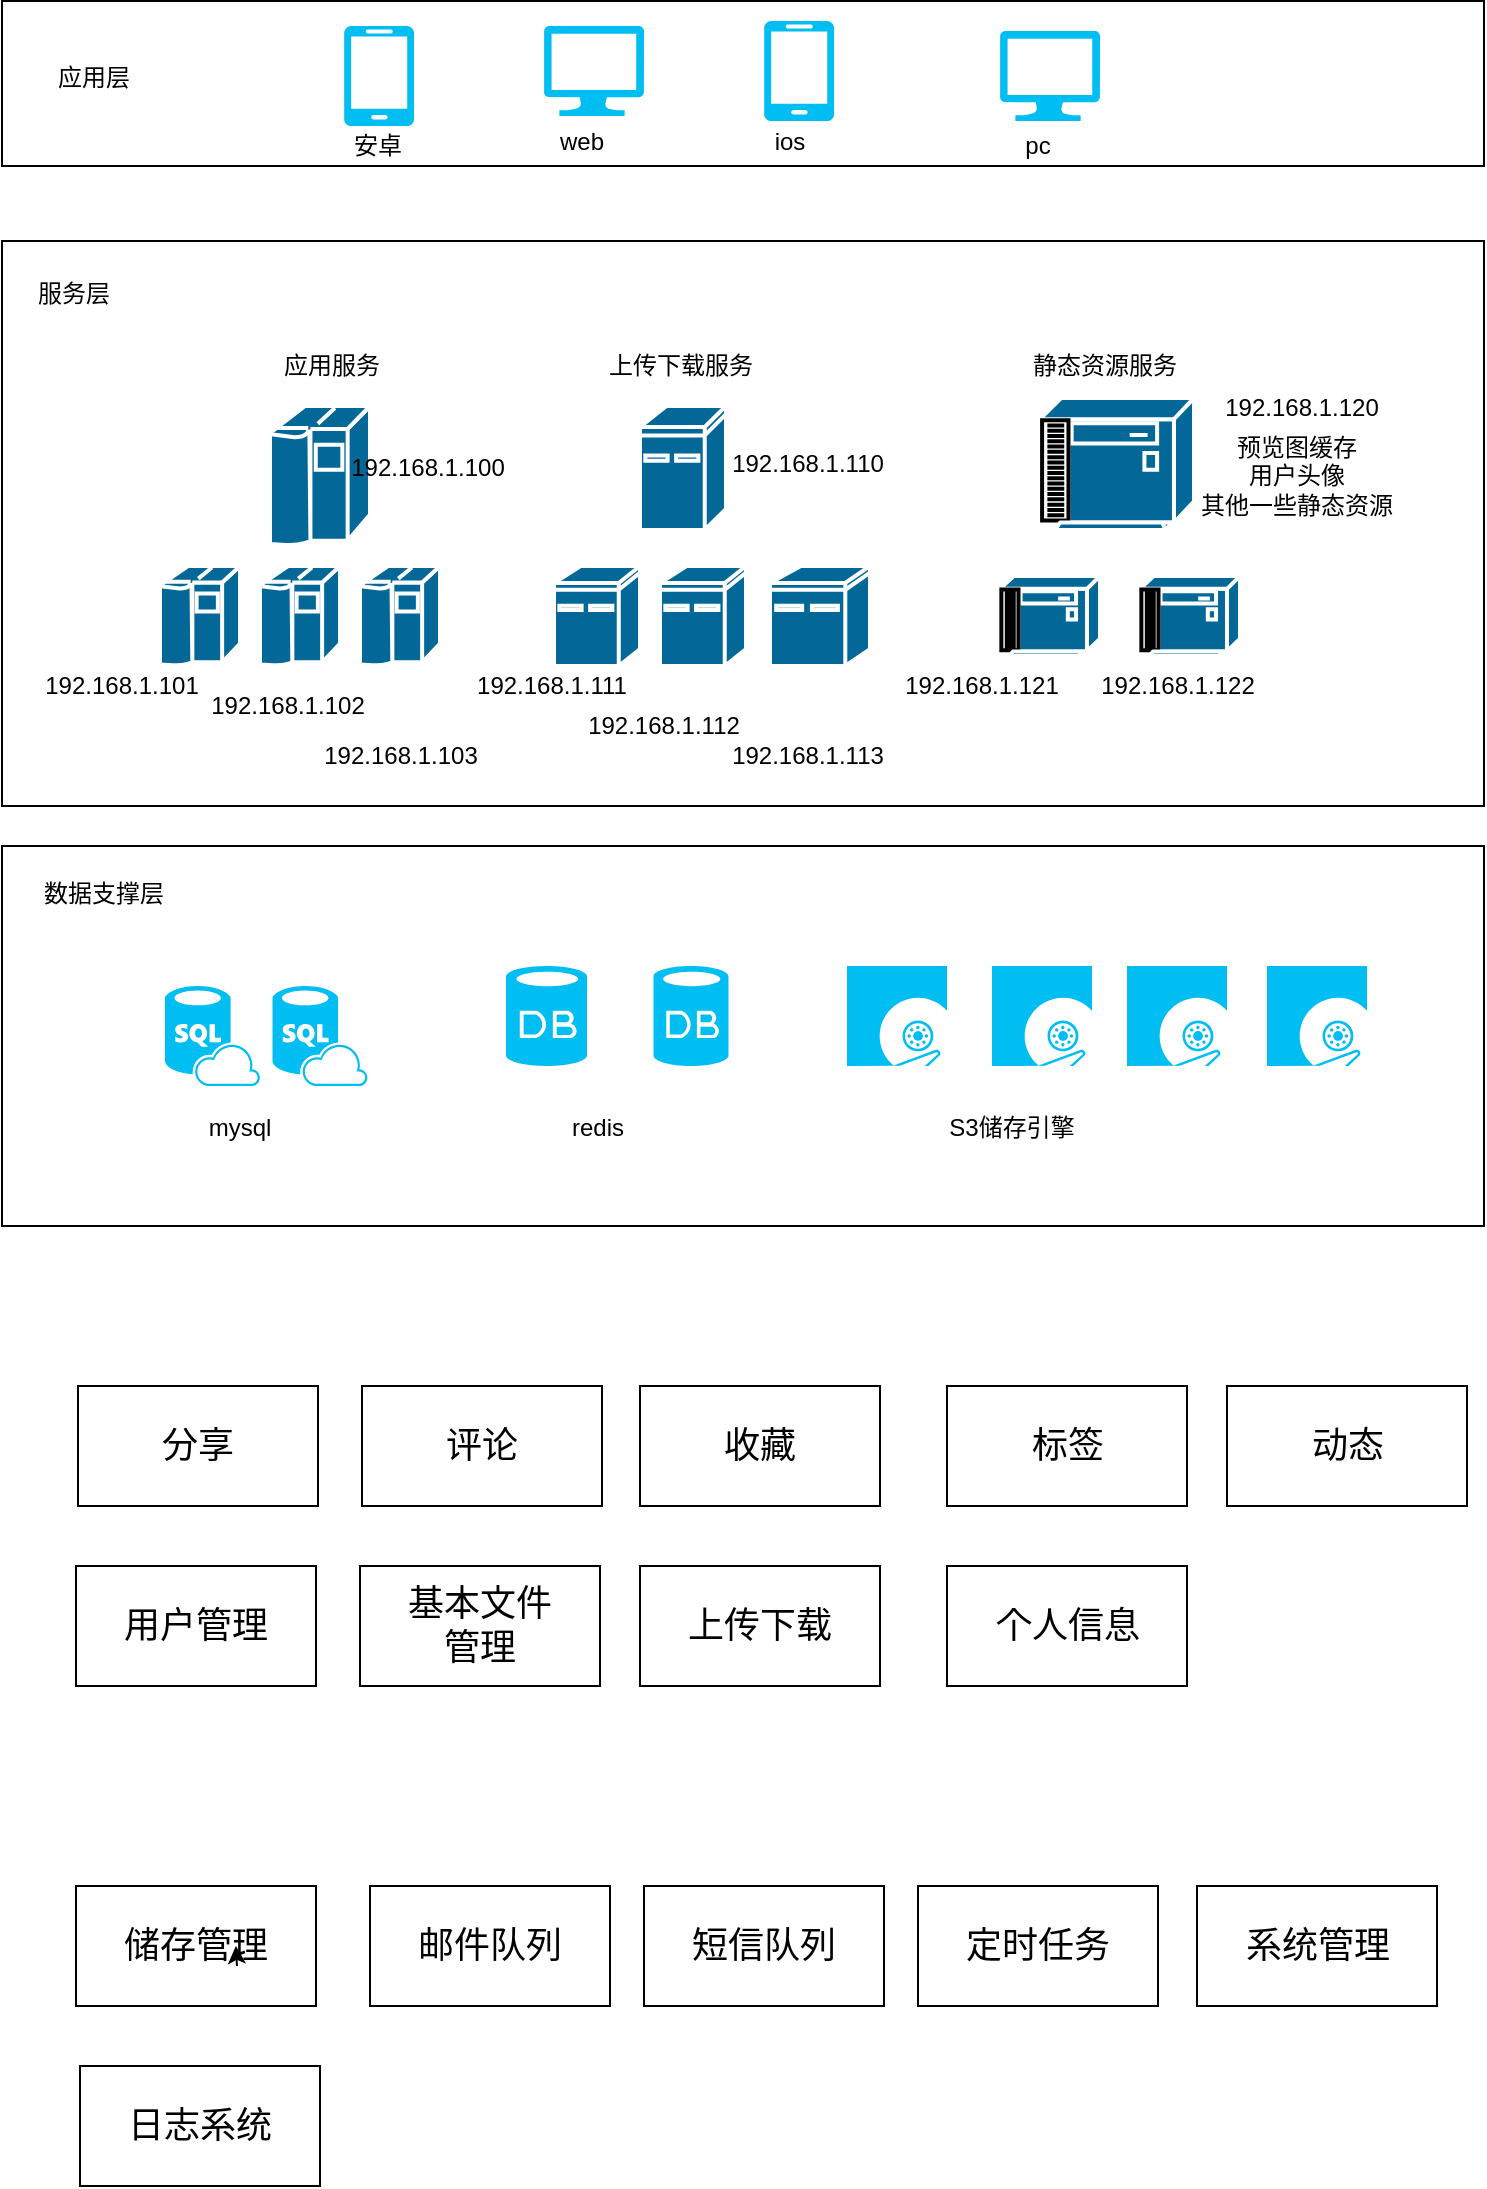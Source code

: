 <mxfile version="12.4.9" type="github">
  <diagram id="QiGTYNl4N9ceNPrgLzq6" name="第 1 页">
    <mxGraphModel dx="1407" dy="733" grid="1" gridSize="10" guides="1" tooltips="1" connect="1" arrows="1" fold="1" page="1" pageScale="1" pageWidth="827" pageHeight="1169" math="0" shadow="0">
      <root>
        <mxCell id="0"/>
        <mxCell id="1" parent="0"/>
        <mxCell id="1fBcFO8rb7ZJvFcUv1nq-8" value="" style="rounded=0;whiteSpace=wrap;html=1;" vertex="1" parent="1">
          <mxGeometry x="49" y="450" width="741" height="190" as="geometry"/>
        </mxCell>
        <mxCell id="1fBcFO8rb7ZJvFcUv1nq-3" value="" style="rounded=0;whiteSpace=wrap;html=1;" vertex="1" parent="1">
          <mxGeometry x="49" y="147.5" width="741" height="282.5" as="geometry"/>
        </mxCell>
        <mxCell id="1fBcFO8rb7ZJvFcUv1nq-2" value="" style="rounded=0;whiteSpace=wrap;html=1;" vertex="1" parent="1">
          <mxGeometry x="49" y="27.5" width="741" height="82.5" as="geometry"/>
        </mxCell>
        <mxCell id="pDK3zzf52nW7GtSUq7cf-19" value="" style="verticalLabelPosition=bottom;html=1;verticalAlign=top;align=center;strokeColor=none;fillColor=#00BEF2;shape=mxgraph.azure.mobile;pointerEvents=1;" parent="1" vertex="1">
          <mxGeometry x="220" y="40" width="35" height="50" as="geometry"/>
        </mxCell>
        <mxCell id="pDK3zzf52nW7GtSUq7cf-22" value="" style="verticalLabelPosition=bottom;html=1;verticalAlign=top;align=center;strokeColor=none;fillColor=#00BEF2;shape=mxgraph.azure.computer;pointerEvents=1;" parent="1" vertex="1">
          <mxGeometry x="320" y="40" width="50" height="45" as="geometry"/>
        </mxCell>
        <mxCell id="pDK3zzf52nW7GtSUq7cf-23" value="" style="verticalLabelPosition=bottom;html=1;verticalAlign=top;align=center;strokeColor=none;fillColor=#00BEF2;shape=mxgraph.azure.mobile;pointerEvents=1;" parent="1" vertex="1">
          <mxGeometry x="430" y="37.5" width="35" height="50" as="geometry"/>
        </mxCell>
        <mxCell id="pDK3zzf52nW7GtSUq7cf-24" value="" style="verticalLabelPosition=bottom;html=1;verticalAlign=top;align=center;strokeColor=none;fillColor=#00BEF2;shape=mxgraph.azure.computer;pointerEvents=1;" parent="1" vertex="1">
          <mxGeometry x="548" y="42.5" width="50" height="45" as="geometry"/>
        </mxCell>
        <mxCell id="pDK3zzf52nW7GtSUq7cf-25" value="" style="shape=mxgraph.cisco.computers_and_peripherals.ibm_mainframe;html=1;pointerEvents=1;dashed=0;fillColor=#036897;strokeColor=#ffffff;strokeWidth=2;verticalLabelPosition=bottom;verticalAlign=top;align=center;outlineConnect=0;" parent="1" vertex="1">
          <mxGeometry x="183" y="230" width="50" height="70" as="geometry"/>
        </mxCell>
        <mxCell id="pDK3zzf52nW7GtSUq7cf-26" value="" style="shape=mxgraph.cisco.computers_and_peripherals.ibm_mini_as400;html=1;pointerEvents=1;dashed=0;fillColor=#036897;strokeColor=#ffffff;strokeWidth=2;verticalLabelPosition=bottom;verticalAlign=top;align=center;outlineConnect=0;" parent="1" vertex="1">
          <mxGeometry x="368" y="230" width="43" height="62" as="geometry"/>
        </mxCell>
        <mxCell id="pDK3zzf52nW7GtSUq7cf-27" value="" style="shape=mxgraph.cisco.controllers_and_modules.3x74_(floor)_cluster_controller;html=1;pointerEvents=1;dashed=0;fillColor=#036897;strokeColor=#ffffff;strokeWidth=2;verticalLabelPosition=bottom;verticalAlign=top;align=center;outlineConnect=0;" parent="1" vertex="1">
          <mxGeometry x="568" y="226" width="77" height="66" as="geometry"/>
        </mxCell>
        <mxCell id="pDK3zzf52nW7GtSUq7cf-33" value="" style="shape=mxgraph.cisco.computers_and_peripherals.ibm_mainframe;html=1;pointerEvents=1;dashed=0;fillColor=#036897;strokeColor=#ffffff;strokeWidth=2;verticalLabelPosition=bottom;verticalAlign=top;align=center;outlineConnect=0;" parent="1" vertex="1">
          <mxGeometry x="128" y="310" width="40" height="50" as="geometry"/>
        </mxCell>
        <mxCell id="pDK3zzf52nW7GtSUq7cf-34" value="" style="shape=mxgraph.cisco.computers_and_peripherals.ibm_mainframe;html=1;pointerEvents=1;dashed=0;fillColor=#036897;strokeColor=#ffffff;strokeWidth=2;verticalLabelPosition=bottom;verticalAlign=top;align=center;outlineConnect=0;" parent="1" vertex="1">
          <mxGeometry x="178" y="310" width="40" height="50" as="geometry"/>
        </mxCell>
        <mxCell id="pDK3zzf52nW7GtSUq7cf-35" value="" style="shape=mxgraph.cisco.computers_and_peripherals.ibm_mainframe;html=1;pointerEvents=1;dashed=0;fillColor=#036897;strokeColor=#ffffff;strokeWidth=2;verticalLabelPosition=bottom;verticalAlign=top;align=center;outlineConnect=0;" parent="1" vertex="1">
          <mxGeometry x="228" y="310" width="40" height="50" as="geometry"/>
        </mxCell>
        <mxCell id="pDK3zzf52nW7GtSUq7cf-38" value="" style="shape=mxgraph.cisco.computers_and_peripherals.ibm_mini_as400;html=1;pointerEvents=1;dashed=0;fillColor=#036897;strokeColor=#ffffff;strokeWidth=2;verticalLabelPosition=bottom;verticalAlign=top;align=center;outlineConnect=0;" parent="1" vertex="1">
          <mxGeometry x="325" y="310" width="43" height="50" as="geometry"/>
        </mxCell>
        <mxCell id="pDK3zzf52nW7GtSUq7cf-39" value="" style="shape=mxgraph.cisco.computers_and_peripherals.ibm_mini_as400;html=1;pointerEvents=1;dashed=0;fillColor=#036897;strokeColor=#ffffff;strokeWidth=2;verticalLabelPosition=bottom;verticalAlign=top;align=center;outlineConnect=0;" parent="1" vertex="1">
          <mxGeometry x="378" y="310" width="43" height="50" as="geometry"/>
        </mxCell>
        <mxCell id="pDK3zzf52nW7GtSUq7cf-40" value="" style="shape=mxgraph.cisco.computers_and_peripherals.ibm_mini_as400;html=1;pointerEvents=1;dashed=0;fillColor=#036897;strokeColor=#ffffff;strokeWidth=2;verticalLabelPosition=bottom;verticalAlign=top;align=center;outlineConnect=0;" parent="1" vertex="1">
          <mxGeometry x="433" y="310" width="50" height="50" as="geometry"/>
        </mxCell>
        <mxCell id="pDK3zzf52nW7GtSUq7cf-41" value="" style="shape=mxgraph.cisco.controllers_and_modules.3x74_(floor)_cluster_controller;html=1;pointerEvents=1;dashed=0;fillColor=#036897;strokeColor=#ffffff;strokeWidth=2;verticalLabelPosition=bottom;verticalAlign=top;align=center;outlineConnect=0;" parent="1" vertex="1">
          <mxGeometry x="548" y="315" width="50" height="40" as="geometry"/>
        </mxCell>
        <mxCell id="pDK3zzf52nW7GtSUq7cf-42" value="" style="shape=mxgraph.cisco.controllers_and_modules.3x74_(floor)_cluster_controller;html=1;pointerEvents=1;dashed=0;fillColor=#036897;strokeColor=#ffffff;strokeWidth=2;verticalLabelPosition=bottom;verticalAlign=top;align=center;outlineConnect=0;" parent="1" vertex="1">
          <mxGeometry x="618" y="315" width="50" height="40" as="geometry"/>
        </mxCell>
        <mxCell id="pDK3zzf52nW7GtSUq7cf-43" value="" style="verticalLabelPosition=bottom;html=1;verticalAlign=top;align=center;strokeColor=none;fillColor=#00BEF2;shape=mxgraph.azure.sql_database_sql_azure;" parent="1" vertex="1">
          <mxGeometry x="130.5" y="520" width="47.5" height="50" as="geometry"/>
        </mxCell>
        <mxCell id="pDK3zzf52nW7GtSUq7cf-44" value="" style="verticalLabelPosition=bottom;html=1;verticalAlign=top;align=center;strokeColor=none;fillColor=#00BEF2;shape=mxgraph.azure.operating_system_image;" parent="1" vertex="1">
          <mxGeometry x="471.5" y="510" width="50" height="50" as="geometry"/>
        </mxCell>
        <mxCell id="pDK3zzf52nW7GtSUq7cf-45" value="" style="verticalLabelPosition=bottom;html=1;verticalAlign=top;align=center;strokeColor=none;fillColor=#00BEF2;shape=mxgraph.azure.sql_database_sql_azure;" parent="1" vertex="1">
          <mxGeometry x="184.25" y="520" width="47.5" height="50" as="geometry"/>
        </mxCell>
        <mxCell id="pDK3zzf52nW7GtSUq7cf-46" value="" style="verticalLabelPosition=bottom;html=1;verticalAlign=top;align=center;strokeColor=none;fillColor=#00BEF2;shape=mxgraph.azure.database;" parent="1" vertex="1">
          <mxGeometry x="301" y="510" width="40.5" height="50" as="geometry"/>
        </mxCell>
        <mxCell id="pDK3zzf52nW7GtSUq7cf-47" value="" style="verticalLabelPosition=bottom;html=1;verticalAlign=top;align=center;strokeColor=none;fillColor=#00BEF2;shape=mxgraph.azure.database;" parent="1" vertex="1">
          <mxGeometry x="374.75" y="510" width="37.5" height="50" as="geometry"/>
        </mxCell>
        <mxCell id="DhgyCHtqx01L9qddXzzI-3" value="应用服务" style="text;html=1;strokeColor=none;fillColor=none;align=center;verticalAlign=middle;whiteSpace=wrap;rounded=0;" parent="1" vertex="1">
          <mxGeometry x="183" y="200" width="62" height="20" as="geometry"/>
        </mxCell>
        <mxCell id="DhgyCHtqx01L9qddXzzI-4" value="上传下载服务" style="text;html=1;strokeColor=none;fillColor=none;align=center;verticalAlign=middle;whiteSpace=wrap;rounded=0;" parent="1" vertex="1">
          <mxGeometry x="344" y="200" width="89" height="20" as="geometry"/>
        </mxCell>
        <mxCell id="DhgyCHtqx01L9qddXzzI-5" value="静态资源服务" style="text;html=1;strokeColor=none;fillColor=none;align=center;verticalAlign=middle;whiteSpace=wrap;rounded=0;" parent="1" vertex="1">
          <mxGeometry x="556" y="200" width="89" height="20" as="geometry"/>
        </mxCell>
        <mxCell id="DhgyCHtqx01L9qddXzzI-6" value="" style="verticalLabelPosition=bottom;html=1;verticalAlign=top;align=center;strokeColor=none;fillColor=#00BEF2;shape=mxgraph.azure.operating_system_image;" parent="1" vertex="1">
          <mxGeometry x="544" y="510" width="50" height="50" as="geometry"/>
        </mxCell>
        <mxCell id="DhgyCHtqx01L9qddXzzI-7" value="" style="verticalLabelPosition=bottom;html=1;verticalAlign=top;align=center;strokeColor=none;fillColor=#00BEF2;shape=mxgraph.azure.operating_system_image;" parent="1" vertex="1">
          <mxGeometry x="681.5" y="510" width="50" height="50" as="geometry"/>
        </mxCell>
        <mxCell id="DhgyCHtqx01L9qddXzzI-8" value="" style="verticalLabelPosition=bottom;html=1;verticalAlign=top;align=center;strokeColor=none;fillColor=#00BEF2;shape=mxgraph.azure.operating_system_image;" parent="1" vertex="1">
          <mxGeometry x="611.5" y="510" width="50" height="50" as="geometry"/>
        </mxCell>
        <mxCell id="DhgyCHtqx01L9qddXzzI-12" value="预览图缓存&lt;br&gt;用户头像&lt;br&gt;其他一些静态资源" style="text;html=1;strokeColor=none;fillColor=none;align=center;verticalAlign=middle;whiteSpace=wrap;rounded=0;" parent="1" vertex="1">
          <mxGeometry x="645" y="230" width="103" height="70" as="geometry"/>
        </mxCell>
        <mxCell id="DhgyCHtqx01L9qddXzzI-13" value="192.168.1.100" style="text;html=1;strokeColor=none;fillColor=none;align=center;verticalAlign=middle;whiteSpace=wrap;rounded=0;" parent="1" vertex="1">
          <mxGeometry x="230.5" y="251" width="62" height="20" as="geometry"/>
        </mxCell>
        <mxCell id="DhgyCHtqx01L9qddXzzI-14" value="192.168.1.101" style="text;html=1;strokeColor=none;fillColor=none;align=center;verticalAlign=middle;whiteSpace=wrap;rounded=0;" parent="1" vertex="1">
          <mxGeometry x="78" y="360" width="62" height="20" as="geometry"/>
        </mxCell>
        <mxCell id="DhgyCHtqx01L9qddXzzI-15" value="192.168.1.102" style="text;html=1;strokeColor=none;fillColor=none;align=center;verticalAlign=middle;whiteSpace=wrap;rounded=0;" parent="1" vertex="1">
          <mxGeometry x="161" y="370" width="62" height="20" as="geometry"/>
        </mxCell>
        <mxCell id="DhgyCHtqx01L9qddXzzI-16" value="192.168.1.103" style="text;html=1;strokeColor=none;fillColor=none;align=center;verticalAlign=middle;whiteSpace=wrap;rounded=0;" parent="1" vertex="1">
          <mxGeometry x="218" y="400" width="61" height="10" as="geometry"/>
        </mxCell>
        <mxCell id="DhgyCHtqx01L9qddXzzI-17" value="192.168.1.111" style="text;html=1;strokeColor=none;fillColor=none;align=center;verticalAlign=middle;whiteSpace=wrap;rounded=0;" parent="1" vertex="1">
          <mxGeometry x="292.5" y="360" width="62" height="20" as="geometry"/>
        </mxCell>
        <mxCell id="DhgyCHtqx01L9qddXzzI-18" value="192.168.1.110" style="text;html=1;strokeColor=none;fillColor=none;align=center;verticalAlign=middle;whiteSpace=wrap;rounded=0;" parent="1" vertex="1">
          <mxGeometry x="421" y="249" width="62" height="20" as="geometry"/>
        </mxCell>
        <mxCell id="DhgyCHtqx01L9qddXzzI-19" value="192.168.1.112" style="text;html=1;strokeColor=none;fillColor=none;align=center;verticalAlign=middle;whiteSpace=wrap;rounded=0;" parent="1" vertex="1">
          <mxGeometry x="349" y="380" width="62" height="20" as="geometry"/>
        </mxCell>
        <mxCell id="DhgyCHtqx01L9qddXzzI-20" value="192.168.1.113" style="text;html=1;strokeColor=none;fillColor=none;align=center;verticalAlign=middle;whiteSpace=wrap;rounded=0;" parent="1" vertex="1">
          <mxGeometry x="421" y="395" width="62" height="20" as="geometry"/>
        </mxCell>
        <mxCell id="DhgyCHtqx01L9qddXzzI-21" value="192.168.1.120" style="text;html=1;strokeColor=none;fillColor=none;align=center;verticalAlign=middle;whiteSpace=wrap;rounded=0;" parent="1" vertex="1">
          <mxGeometry x="668" y="220" width="62" height="21" as="geometry"/>
        </mxCell>
        <mxCell id="DhgyCHtqx01L9qddXzzI-22" value="192.168.1.121" style="text;html=1;strokeColor=none;fillColor=none;align=center;verticalAlign=middle;whiteSpace=wrap;rounded=0;" parent="1" vertex="1">
          <mxGeometry x="508" y="350" width="62" height="40" as="geometry"/>
        </mxCell>
        <mxCell id="DhgyCHtqx01L9qddXzzI-23" value="192.168.1.122" style="text;html=1;strokeColor=none;fillColor=none;align=center;verticalAlign=middle;whiteSpace=wrap;rounded=0;" parent="1" vertex="1">
          <mxGeometry x="606" y="350" width="62" height="40" as="geometry"/>
        </mxCell>
        <mxCell id="1fBcFO8rb7ZJvFcUv1nq-6" value="应用层" style="text;html=1;strokeColor=none;fillColor=none;align=center;verticalAlign=middle;whiteSpace=wrap;rounded=0;" vertex="1" parent="1">
          <mxGeometry x="70" y="52.5" width="50" height="27.5" as="geometry"/>
        </mxCell>
        <mxCell id="1fBcFO8rb7ZJvFcUv1nq-7" value="服务层" style="text;html=1;strokeColor=none;fillColor=none;align=center;verticalAlign=middle;whiteSpace=wrap;rounded=0;" vertex="1" parent="1">
          <mxGeometry x="60" y="160" width="50" height="27.5" as="geometry"/>
        </mxCell>
        <mxCell id="1fBcFO8rb7ZJvFcUv1nq-9" value="数据支撑层" style="text;html=1;strokeColor=none;fillColor=none;align=center;verticalAlign=middle;whiteSpace=wrap;rounded=0;" vertex="1" parent="1">
          <mxGeometry x="60" y="460" width="80" height="27.5" as="geometry"/>
        </mxCell>
        <mxCell id="1fBcFO8rb7ZJvFcUv1nq-10" value="mysql" style="text;html=1;strokeColor=none;fillColor=none;align=center;verticalAlign=middle;whiteSpace=wrap;rounded=0;" vertex="1" parent="1">
          <mxGeometry x="128" y="577.5" width="80" height="27.5" as="geometry"/>
        </mxCell>
        <mxCell id="1fBcFO8rb7ZJvFcUv1nq-11" value="redis" style="text;html=1;strokeColor=none;fillColor=none;align=center;verticalAlign=middle;whiteSpace=wrap;rounded=0;" vertex="1" parent="1">
          <mxGeometry x="306.5" y="577.5" width="80" height="27.5" as="geometry"/>
        </mxCell>
        <mxCell id="1fBcFO8rb7ZJvFcUv1nq-12" value="S3储存引擎" style="text;html=1;strokeColor=none;fillColor=none;align=center;verticalAlign=middle;whiteSpace=wrap;rounded=0;" vertex="1" parent="1">
          <mxGeometry x="514" y="577.5" width="80" height="27.5" as="geometry"/>
        </mxCell>
        <mxCell id="1fBcFO8rb7ZJvFcUv1nq-13" value="安卓" style="text;html=1;strokeColor=none;fillColor=none;align=center;verticalAlign=middle;whiteSpace=wrap;rounded=0;" vertex="1" parent="1">
          <mxGeometry x="206" y="90" width="62" height="20" as="geometry"/>
        </mxCell>
        <mxCell id="1fBcFO8rb7ZJvFcUv1nq-14" value="ios" style="text;html=1;strokeColor=none;fillColor=none;align=center;verticalAlign=middle;whiteSpace=wrap;rounded=0;" vertex="1" parent="1">
          <mxGeometry x="412.25" y="87.5" width="62" height="20" as="geometry"/>
        </mxCell>
        <mxCell id="1fBcFO8rb7ZJvFcUv1nq-15" value="web" style="text;html=1;strokeColor=none;fillColor=none;align=center;verticalAlign=middle;whiteSpace=wrap;rounded=0;" vertex="1" parent="1">
          <mxGeometry x="308" y="87.5" width="62" height="20" as="geometry"/>
        </mxCell>
        <mxCell id="1fBcFO8rb7ZJvFcUv1nq-16" value="pc" style="text;html=1;strokeColor=none;fillColor=none;align=center;verticalAlign=middle;whiteSpace=wrap;rounded=0;" vertex="1" parent="1">
          <mxGeometry x="536" y="90" width="62" height="20" as="geometry"/>
        </mxCell>
        <mxCell id="1fBcFO8rb7ZJvFcUv1nq-17" value="" style="rounded=0;whiteSpace=wrap;html=1;" vertex="1" parent="1">
          <mxGeometry x="86" y="810" width="120" height="60" as="geometry"/>
        </mxCell>
        <mxCell id="1fBcFO8rb7ZJvFcUv1nq-18" value="&lt;font style=&quot;font-size: 18px&quot;&gt;用户管理&lt;/font&gt;" style="text;html=1;strokeColor=none;fillColor=none;align=center;verticalAlign=middle;whiteSpace=wrap;rounded=0;" vertex="1" parent="1">
          <mxGeometry x="105" y="830" width="82" height="20" as="geometry"/>
        </mxCell>
        <mxCell id="1fBcFO8rb7ZJvFcUv1nq-22" value="" style="rounded=0;whiteSpace=wrap;html=1;" vertex="1" parent="1">
          <mxGeometry x="646.5" y="970" width="120" height="60" as="geometry"/>
        </mxCell>
        <mxCell id="1fBcFO8rb7ZJvFcUv1nq-23" value="&lt;font style=&quot;font-size: 18px&quot;&gt;系统管理&lt;/font&gt;" style="text;html=1;strokeColor=none;fillColor=none;align=center;verticalAlign=middle;whiteSpace=wrap;rounded=0;" vertex="1" parent="1">
          <mxGeometry x="665.5" y="990" width="82" height="20" as="geometry"/>
        </mxCell>
        <mxCell id="1fBcFO8rb7ZJvFcUv1nq-24" value="" style="rounded=0;whiteSpace=wrap;html=1;" vertex="1" parent="1">
          <mxGeometry x="86" y="970" width="120" height="60" as="geometry"/>
        </mxCell>
        <mxCell id="1fBcFO8rb7ZJvFcUv1nq-25" value="&lt;font style=&quot;font-size: 18px&quot;&gt;储存管理&lt;/font&gt;" style="text;html=1;strokeColor=none;fillColor=none;align=center;verticalAlign=middle;whiteSpace=wrap;rounded=0;" vertex="1" parent="1">
          <mxGeometry x="105" y="990" width="82" height="20" as="geometry"/>
        </mxCell>
        <mxCell id="1fBcFO8rb7ZJvFcUv1nq-26" style="edgeStyle=orthogonalEdgeStyle;rounded=0;orthogonalLoop=1;jettySize=auto;html=1;exitX=0.75;exitY=1;exitDx=0;exitDy=0;entryX=0.743;entryY=0.497;entryDx=0;entryDy=0;entryPerimeter=0;" edge="1" parent="1" source="1fBcFO8rb7ZJvFcUv1nq-25" target="1fBcFO8rb7ZJvFcUv1nq-25">
          <mxGeometry relative="1" as="geometry"/>
        </mxCell>
        <mxCell id="1fBcFO8rb7ZJvFcUv1nq-27" value="" style="rounded=0;whiteSpace=wrap;html=1;" vertex="1" parent="1">
          <mxGeometry x="233" y="970" width="120" height="60" as="geometry"/>
        </mxCell>
        <mxCell id="1fBcFO8rb7ZJvFcUv1nq-28" value="&lt;font style=&quot;font-size: 18px&quot;&gt;邮件队列&lt;/font&gt;" style="text;html=1;strokeColor=none;fillColor=none;align=center;verticalAlign=middle;whiteSpace=wrap;rounded=0;" vertex="1" parent="1">
          <mxGeometry x="252" y="990" width="82" height="20" as="geometry"/>
        </mxCell>
        <mxCell id="1fBcFO8rb7ZJvFcUv1nq-29" value="" style="rounded=0;whiteSpace=wrap;html=1;" vertex="1" parent="1">
          <mxGeometry x="370" y="970" width="120" height="60" as="geometry"/>
        </mxCell>
        <mxCell id="1fBcFO8rb7ZJvFcUv1nq-30" value="&lt;span style=&quot;font-size: 18px&quot;&gt;短信队列&lt;/span&gt;" style="text;html=1;strokeColor=none;fillColor=none;align=center;verticalAlign=middle;whiteSpace=wrap;rounded=0;" vertex="1" parent="1">
          <mxGeometry x="389" y="990" width="82" height="20" as="geometry"/>
        </mxCell>
        <mxCell id="1fBcFO8rb7ZJvFcUv1nq-31" value="" style="rounded=0;whiteSpace=wrap;html=1;" vertex="1" parent="1">
          <mxGeometry x="507" y="970" width="120" height="60" as="geometry"/>
        </mxCell>
        <mxCell id="1fBcFO8rb7ZJvFcUv1nq-32" value="&lt;span style=&quot;font-size: 18px&quot;&gt;定时任务&lt;/span&gt;" style="text;html=1;strokeColor=none;fillColor=none;align=center;verticalAlign=middle;whiteSpace=wrap;rounded=0;" vertex="1" parent="1">
          <mxGeometry x="526" y="990" width="82" height="20" as="geometry"/>
        </mxCell>
        <mxCell id="1fBcFO8rb7ZJvFcUv1nq-33" value="" style="rounded=0;whiteSpace=wrap;html=1;" vertex="1" parent="1">
          <mxGeometry x="228" y="810" width="120" height="60" as="geometry"/>
        </mxCell>
        <mxCell id="1fBcFO8rb7ZJvFcUv1nq-34" value="&lt;font style=&quot;font-size: 18px&quot;&gt;基本文件管理&lt;/font&gt;" style="text;html=1;strokeColor=none;fillColor=none;align=center;verticalAlign=middle;whiteSpace=wrap;rounded=0;" vertex="1" parent="1">
          <mxGeometry x="247" y="830" width="82" height="20" as="geometry"/>
        </mxCell>
        <mxCell id="1fBcFO8rb7ZJvFcUv1nq-35" value="" style="rounded=0;whiteSpace=wrap;html=1;" vertex="1" parent="1">
          <mxGeometry x="368" y="810" width="120" height="60" as="geometry"/>
        </mxCell>
        <mxCell id="1fBcFO8rb7ZJvFcUv1nq-36" value="&lt;font style=&quot;font-size: 18px&quot;&gt;上传下载&lt;/font&gt;" style="text;html=1;strokeColor=none;fillColor=none;align=center;verticalAlign=middle;whiteSpace=wrap;rounded=0;" vertex="1" parent="1">
          <mxGeometry x="387" y="830" width="82" height="20" as="geometry"/>
        </mxCell>
        <mxCell id="1fBcFO8rb7ZJvFcUv1nq-37" value="" style="rounded=0;whiteSpace=wrap;html=1;" vertex="1" parent="1">
          <mxGeometry x="87" y="720" width="120" height="60" as="geometry"/>
        </mxCell>
        <mxCell id="1fBcFO8rb7ZJvFcUv1nq-38" value="&lt;font style=&quot;font-size: 18px&quot;&gt;分享&lt;/font&gt;" style="text;html=1;strokeColor=none;fillColor=none;align=center;verticalAlign=middle;whiteSpace=wrap;rounded=0;" vertex="1" parent="1">
          <mxGeometry x="106" y="740" width="82" height="20" as="geometry"/>
        </mxCell>
        <mxCell id="1fBcFO8rb7ZJvFcUv1nq-39" value="" style="rounded=0;whiteSpace=wrap;html=1;" vertex="1" parent="1">
          <mxGeometry x="521.5" y="810" width="120" height="60" as="geometry"/>
        </mxCell>
        <mxCell id="1fBcFO8rb7ZJvFcUv1nq-40" value="&lt;font style=&quot;font-size: 18px&quot;&gt;个人信息&lt;/font&gt;" style="text;html=1;strokeColor=none;fillColor=none;align=center;verticalAlign=middle;whiteSpace=wrap;rounded=0;" vertex="1" parent="1">
          <mxGeometry x="540.5" y="830" width="82" height="20" as="geometry"/>
        </mxCell>
        <mxCell id="1fBcFO8rb7ZJvFcUv1nq-41" value="" style="rounded=0;whiteSpace=wrap;html=1;" vertex="1" parent="1">
          <mxGeometry x="229" y="720" width="120" height="60" as="geometry"/>
        </mxCell>
        <mxCell id="1fBcFO8rb7ZJvFcUv1nq-42" value="&lt;font style=&quot;font-size: 18px&quot;&gt;评论&lt;/font&gt;" style="text;html=1;strokeColor=none;fillColor=none;align=center;verticalAlign=middle;whiteSpace=wrap;rounded=0;" vertex="1" parent="1">
          <mxGeometry x="248" y="740" width="82" height="20" as="geometry"/>
        </mxCell>
        <mxCell id="1fBcFO8rb7ZJvFcUv1nq-43" value="" style="rounded=0;whiteSpace=wrap;html=1;" vertex="1" parent="1">
          <mxGeometry x="368" y="720" width="120" height="60" as="geometry"/>
        </mxCell>
        <mxCell id="1fBcFO8rb7ZJvFcUv1nq-44" value="&lt;font style=&quot;font-size: 18px&quot;&gt;收藏&lt;/font&gt;" style="text;html=1;strokeColor=none;fillColor=none;align=center;verticalAlign=middle;whiteSpace=wrap;rounded=0;" vertex="1" parent="1">
          <mxGeometry x="387" y="740" width="82" height="20" as="geometry"/>
        </mxCell>
        <mxCell id="1fBcFO8rb7ZJvFcUv1nq-45" value="" style="rounded=0;whiteSpace=wrap;html=1;" vertex="1" parent="1">
          <mxGeometry x="521.5" y="720" width="120" height="60" as="geometry"/>
        </mxCell>
        <mxCell id="1fBcFO8rb7ZJvFcUv1nq-46" value="&lt;font style=&quot;font-size: 18px&quot;&gt;标签&lt;/font&gt;" style="text;html=1;strokeColor=none;fillColor=none;align=center;verticalAlign=middle;whiteSpace=wrap;rounded=0;" vertex="1" parent="1">
          <mxGeometry x="540.5" y="740" width="82" height="20" as="geometry"/>
        </mxCell>
        <mxCell id="1fBcFO8rb7ZJvFcUv1nq-47" value="" style="rounded=0;whiteSpace=wrap;html=1;" vertex="1" parent="1">
          <mxGeometry x="661.5" y="720" width="120" height="60" as="geometry"/>
        </mxCell>
        <mxCell id="1fBcFO8rb7ZJvFcUv1nq-48" value="&lt;font style=&quot;font-size: 18px&quot;&gt;动态&lt;/font&gt;" style="text;html=1;strokeColor=none;fillColor=none;align=center;verticalAlign=middle;whiteSpace=wrap;rounded=0;" vertex="1" parent="1">
          <mxGeometry x="680.5" y="740" width="82" height="20" as="geometry"/>
        </mxCell>
        <mxCell id="1fBcFO8rb7ZJvFcUv1nq-49" value="" style="rounded=0;whiteSpace=wrap;html=1;" vertex="1" parent="1">
          <mxGeometry x="88" y="1060" width="120" height="60" as="geometry"/>
        </mxCell>
        <mxCell id="1fBcFO8rb7ZJvFcUv1nq-50" value="&lt;font style=&quot;font-size: 18px&quot;&gt;日志系统&lt;/font&gt;" style="text;html=1;strokeColor=none;fillColor=none;align=center;verticalAlign=middle;whiteSpace=wrap;rounded=0;" vertex="1" parent="1">
          <mxGeometry x="107" y="1080" width="82" height="20" as="geometry"/>
        </mxCell>
      </root>
    </mxGraphModel>
  </diagram>
</mxfile>
